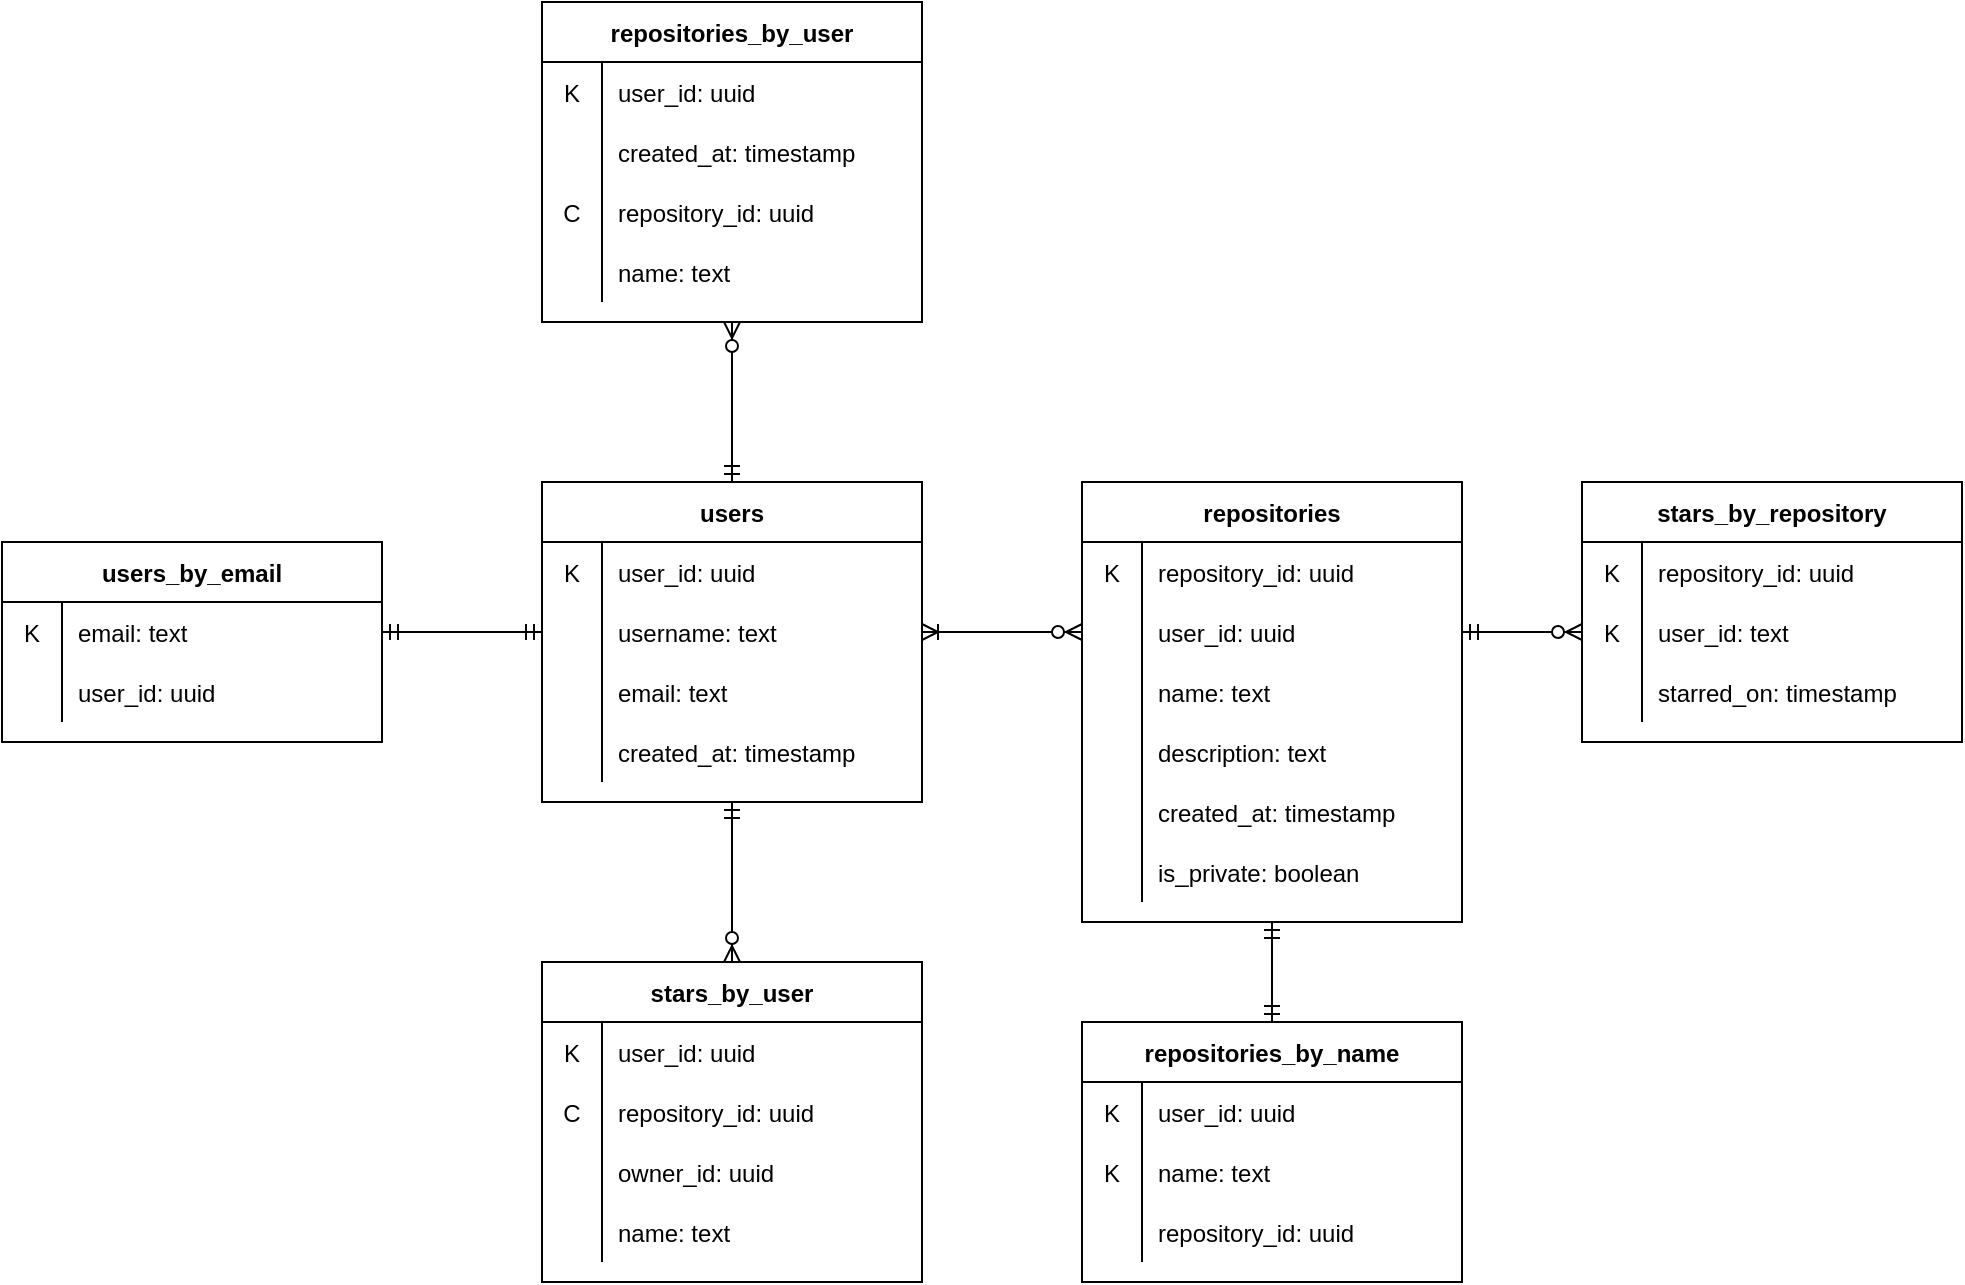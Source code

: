 <mxfile version="22.0.8" type="device">
  <diagram id="R2lEEEUBdFMjLlhIrx00" name="Page-1">
    <mxGraphModel dx="1823" dy="2083" grid="1" gridSize="10" guides="1" tooltips="1" connect="1" arrows="1" fold="1" page="1" pageScale="1" pageWidth="850" pageHeight="1100" math="0" shadow="0" extFonts="Permanent Marker^https://fonts.googleapis.com/css?family=Permanent+Marker">
      <root>
        <mxCell id="0" />
        <mxCell id="1" parent="0" />
        <mxCell id="1w0bizZVUfSfUxoxZT3k-215" value="users" style="shape=table;startSize=30;container=1;collapsible=1;childLayout=tableLayout;fixedRows=1;rowLines=0;fontStyle=1;align=center;resizeLast=1;" parent="1" vertex="1">
          <mxGeometry x="850" y="-760" width="190" height="160" as="geometry" />
        </mxCell>
        <mxCell id="1w0bizZVUfSfUxoxZT3k-219" value="" style="shape=partialRectangle;collapsible=0;dropTarget=0;pointerEvents=0;fillColor=none;points=[[0,0.5],[1,0.5]];portConstraint=eastwest;top=0;left=0;right=0;bottom=0;" parent="1w0bizZVUfSfUxoxZT3k-215" vertex="1">
          <mxGeometry y="30" width="190" height="30" as="geometry" />
        </mxCell>
        <mxCell id="1w0bizZVUfSfUxoxZT3k-220" value="K" style="shape=partialRectangle;overflow=hidden;connectable=0;fillColor=none;top=0;left=0;bottom=0;right=0;" parent="1w0bizZVUfSfUxoxZT3k-219" vertex="1">
          <mxGeometry width="30" height="30" as="geometry">
            <mxRectangle width="30" height="30" as="alternateBounds" />
          </mxGeometry>
        </mxCell>
        <mxCell id="1w0bizZVUfSfUxoxZT3k-221" value="user_id: uuid" style="shape=partialRectangle;overflow=hidden;connectable=0;fillColor=none;top=0;left=0;bottom=0;right=0;align=left;spacingLeft=6;" parent="1w0bizZVUfSfUxoxZT3k-219" vertex="1">
          <mxGeometry x="30" width="160" height="30" as="geometry">
            <mxRectangle width="160" height="30" as="alternateBounds" />
          </mxGeometry>
        </mxCell>
        <mxCell id="1w0bizZVUfSfUxoxZT3k-244" value="" style="shape=partialRectangle;collapsible=0;dropTarget=0;pointerEvents=0;fillColor=none;points=[[0,0.5],[1,0.5]];portConstraint=eastwest;top=0;left=0;right=0;bottom=0;" parent="1w0bizZVUfSfUxoxZT3k-215" vertex="1">
          <mxGeometry y="60" width="190" height="30" as="geometry" />
        </mxCell>
        <mxCell id="1w0bizZVUfSfUxoxZT3k-245" value="" style="shape=partialRectangle;overflow=hidden;connectable=0;fillColor=none;top=0;left=0;bottom=0;right=0;" parent="1w0bizZVUfSfUxoxZT3k-244" vertex="1">
          <mxGeometry width="30" height="30" as="geometry">
            <mxRectangle width="30" height="30" as="alternateBounds" />
          </mxGeometry>
        </mxCell>
        <mxCell id="1w0bizZVUfSfUxoxZT3k-246" value="username: text" style="shape=partialRectangle;overflow=hidden;connectable=0;fillColor=none;top=0;left=0;bottom=0;right=0;align=left;spacingLeft=6;" parent="1w0bizZVUfSfUxoxZT3k-244" vertex="1">
          <mxGeometry x="30" width="160" height="30" as="geometry">
            <mxRectangle width="160" height="30" as="alternateBounds" />
          </mxGeometry>
        </mxCell>
        <mxCell id="1w0bizZVUfSfUxoxZT3k-222" value="" style="shape=partialRectangle;collapsible=0;dropTarget=0;pointerEvents=0;fillColor=none;points=[[0,0.5],[1,0.5]];portConstraint=eastwest;top=0;left=0;right=0;bottom=0;" parent="1w0bizZVUfSfUxoxZT3k-215" vertex="1">
          <mxGeometry y="90" width="190" height="30" as="geometry" />
        </mxCell>
        <mxCell id="1w0bizZVUfSfUxoxZT3k-223" value="" style="shape=partialRectangle;overflow=hidden;connectable=0;fillColor=none;top=0;left=0;bottom=0;right=0;" parent="1w0bizZVUfSfUxoxZT3k-222" vertex="1">
          <mxGeometry width="30" height="30" as="geometry">
            <mxRectangle width="30" height="30" as="alternateBounds" />
          </mxGeometry>
        </mxCell>
        <mxCell id="1w0bizZVUfSfUxoxZT3k-224" value="email: text" style="shape=partialRectangle;overflow=hidden;connectable=0;fillColor=none;top=0;left=0;bottom=0;right=0;align=left;spacingLeft=6;" parent="1w0bizZVUfSfUxoxZT3k-222" vertex="1">
          <mxGeometry x="30" width="160" height="30" as="geometry">
            <mxRectangle width="160" height="30" as="alternateBounds" />
          </mxGeometry>
        </mxCell>
        <mxCell id="1w0bizZVUfSfUxoxZT3k-225" value="" style="shape=partialRectangle;collapsible=0;dropTarget=0;pointerEvents=0;fillColor=none;points=[[0,0.5],[1,0.5]];portConstraint=eastwest;top=0;left=0;right=0;bottom=0;" parent="1w0bizZVUfSfUxoxZT3k-215" vertex="1">
          <mxGeometry y="120" width="190" height="30" as="geometry" />
        </mxCell>
        <mxCell id="1w0bizZVUfSfUxoxZT3k-226" value="" style="shape=partialRectangle;overflow=hidden;connectable=0;fillColor=none;top=0;left=0;bottom=0;right=0;" parent="1w0bizZVUfSfUxoxZT3k-225" vertex="1">
          <mxGeometry width="30" height="30" as="geometry">
            <mxRectangle width="30" height="30" as="alternateBounds" />
          </mxGeometry>
        </mxCell>
        <mxCell id="1w0bizZVUfSfUxoxZT3k-227" value="created_at: timestamp" style="shape=partialRectangle;overflow=hidden;connectable=0;fillColor=none;top=0;left=0;bottom=0;right=0;align=left;spacingLeft=6;" parent="1w0bizZVUfSfUxoxZT3k-225" vertex="1">
          <mxGeometry x="30" width="160" height="30" as="geometry">
            <mxRectangle width="160" height="30" as="alternateBounds" />
          </mxGeometry>
        </mxCell>
        <mxCell id="1w0bizZVUfSfUxoxZT3k-247" value="stars_by_user" style="shape=table;startSize=30;container=1;collapsible=1;childLayout=tableLayout;fixedRows=1;rowLines=0;fontStyle=1;align=center;resizeLast=1;" parent="1" vertex="1">
          <mxGeometry x="850" y="-520" width="190" height="160" as="geometry" />
        </mxCell>
        <mxCell id="1w0bizZVUfSfUxoxZT3k-248" value="" style="shape=partialRectangle;collapsible=0;dropTarget=0;pointerEvents=0;fillColor=none;points=[[0,0.5],[1,0.5]];portConstraint=eastwest;top=0;left=0;right=0;bottom=0;" parent="1w0bizZVUfSfUxoxZT3k-247" vertex="1">
          <mxGeometry y="30" width="190" height="30" as="geometry" />
        </mxCell>
        <mxCell id="1w0bizZVUfSfUxoxZT3k-249" value="K" style="shape=partialRectangle;overflow=hidden;connectable=0;fillColor=none;top=0;left=0;bottom=0;right=0;" parent="1w0bizZVUfSfUxoxZT3k-248" vertex="1">
          <mxGeometry width="30" height="30" as="geometry">
            <mxRectangle width="30" height="30" as="alternateBounds" />
          </mxGeometry>
        </mxCell>
        <mxCell id="1w0bizZVUfSfUxoxZT3k-250" value="user_id: uuid" style="shape=partialRectangle;overflow=hidden;connectable=0;fillColor=none;top=0;left=0;bottom=0;right=0;align=left;spacingLeft=6;" parent="1w0bizZVUfSfUxoxZT3k-248" vertex="1">
          <mxGeometry x="30" width="160" height="30" as="geometry">
            <mxRectangle width="160" height="30" as="alternateBounds" />
          </mxGeometry>
        </mxCell>
        <mxCell id="1w0bizZVUfSfUxoxZT3k-251" value="" style="shape=partialRectangle;collapsible=0;dropTarget=0;pointerEvents=0;fillColor=none;points=[[0,0.5],[1,0.5]];portConstraint=eastwest;top=0;left=0;right=0;bottom=0;" parent="1w0bizZVUfSfUxoxZT3k-247" vertex="1">
          <mxGeometry y="60" width="190" height="30" as="geometry" />
        </mxCell>
        <mxCell id="1w0bizZVUfSfUxoxZT3k-252" value="C" style="shape=partialRectangle;overflow=hidden;connectable=0;fillColor=none;top=0;left=0;bottom=0;right=0;" parent="1w0bizZVUfSfUxoxZT3k-251" vertex="1">
          <mxGeometry width="30" height="30" as="geometry">
            <mxRectangle width="30" height="30" as="alternateBounds" />
          </mxGeometry>
        </mxCell>
        <mxCell id="1w0bizZVUfSfUxoxZT3k-253" value="repository_id: uuid" style="shape=partialRectangle;overflow=hidden;connectable=0;fillColor=none;top=0;left=0;bottom=0;right=0;align=left;spacingLeft=6;" parent="1w0bizZVUfSfUxoxZT3k-251" vertex="1">
          <mxGeometry x="30" width="160" height="30" as="geometry">
            <mxRectangle width="160" height="30" as="alternateBounds" />
          </mxGeometry>
        </mxCell>
        <mxCell id="1w0bizZVUfSfUxoxZT3k-254" value="" style="shape=partialRectangle;collapsible=0;dropTarget=0;pointerEvents=0;fillColor=none;points=[[0,0.5],[1,0.5]];portConstraint=eastwest;top=0;left=0;right=0;bottom=0;" parent="1w0bizZVUfSfUxoxZT3k-247" vertex="1">
          <mxGeometry y="90" width="190" height="30" as="geometry" />
        </mxCell>
        <mxCell id="1w0bizZVUfSfUxoxZT3k-255" value="" style="shape=partialRectangle;overflow=hidden;connectable=0;fillColor=none;top=0;left=0;bottom=0;right=0;" parent="1w0bizZVUfSfUxoxZT3k-254" vertex="1">
          <mxGeometry width="30" height="30" as="geometry">
            <mxRectangle width="30" height="30" as="alternateBounds" />
          </mxGeometry>
        </mxCell>
        <mxCell id="1w0bizZVUfSfUxoxZT3k-256" value="owner_id: uuid" style="shape=partialRectangle;overflow=hidden;connectable=0;fillColor=none;top=0;left=0;bottom=0;right=0;align=left;spacingLeft=6;" parent="1w0bizZVUfSfUxoxZT3k-254" vertex="1">
          <mxGeometry x="30" width="160" height="30" as="geometry">
            <mxRectangle width="160" height="30" as="alternateBounds" />
          </mxGeometry>
        </mxCell>
        <mxCell id="1w0bizZVUfSfUxoxZT3k-257" value="" style="shape=partialRectangle;collapsible=0;dropTarget=0;pointerEvents=0;fillColor=none;points=[[0,0.5],[1,0.5]];portConstraint=eastwest;top=0;left=0;right=0;bottom=0;" parent="1w0bizZVUfSfUxoxZT3k-247" vertex="1">
          <mxGeometry y="120" width="190" height="30" as="geometry" />
        </mxCell>
        <mxCell id="1w0bizZVUfSfUxoxZT3k-258" value="" style="shape=partialRectangle;overflow=hidden;connectable=0;fillColor=none;top=0;left=0;bottom=0;right=0;" parent="1w0bizZVUfSfUxoxZT3k-257" vertex="1">
          <mxGeometry width="30" height="30" as="geometry">
            <mxRectangle width="30" height="30" as="alternateBounds" />
          </mxGeometry>
        </mxCell>
        <mxCell id="1w0bizZVUfSfUxoxZT3k-259" value="name: text" style="shape=partialRectangle;overflow=hidden;connectable=0;fillColor=none;top=0;left=0;bottom=0;right=0;align=left;spacingLeft=6;" parent="1w0bizZVUfSfUxoxZT3k-257" vertex="1">
          <mxGeometry x="30" width="160" height="30" as="geometry">
            <mxRectangle width="160" height="30" as="alternateBounds" />
          </mxGeometry>
        </mxCell>
        <mxCell id="1w0bizZVUfSfUxoxZT3k-260" value="repositories_by_user" style="shape=table;startSize=30;container=1;collapsible=1;childLayout=tableLayout;fixedRows=1;rowLines=0;fontStyle=1;align=center;resizeLast=1;" parent="1" vertex="1">
          <mxGeometry x="850" y="-1000" width="190" height="160" as="geometry" />
        </mxCell>
        <mxCell id="1w0bizZVUfSfUxoxZT3k-261" value="" style="shape=partialRectangle;collapsible=0;dropTarget=0;pointerEvents=0;fillColor=none;points=[[0,0.5],[1,0.5]];portConstraint=eastwest;top=0;left=0;right=0;bottom=0;" parent="1w0bizZVUfSfUxoxZT3k-260" vertex="1">
          <mxGeometry y="30" width="190" height="30" as="geometry" />
        </mxCell>
        <mxCell id="1w0bizZVUfSfUxoxZT3k-262" value="K" style="shape=partialRectangle;overflow=hidden;connectable=0;fillColor=none;top=0;left=0;bottom=0;right=0;" parent="1w0bizZVUfSfUxoxZT3k-261" vertex="1">
          <mxGeometry width="30" height="30" as="geometry">
            <mxRectangle width="30" height="30" as="alternateBounds" />
          </mxGeometry>
        </mxCell>
        <mxCell id="1w0bizZVUfSfUxoxZT3k-263" value="user_id: uuid" style="shape=partialRectangle;overflow=hidden;connectable=0;fillColor=none;top=0;left=0;bottom=0;right=0;align=left;spacingLeft=6;" parent="1w0bizZVUfSfUxoxZT3k-261" vertex="1">
          <mxGeometry x="30" width="160" height="30" as="geometry">
            <mxRectangle width="160" height="30" as="alternateBounds" />
          </mxGeometry>
        </mxCell>
        <mxCell id="1w0bizZVUfSfUxoxZT3k-264" value="" style="shape=partialRectangle;collapsible=0;dropTarget=0;pointerEvents=0;fillColor=none;points=[[0,0.5],[1,0.5]];portConstraint=eastwest;top=0;left=0;right=0;bottom=0;" parent="1w0bizZVUfSfUxoxZT3k-260" vertex="1">
          <mxGeometry y="60" width="190" height="30" as="geometry" />
        </mxCell>
        <mxCell id="1w0bizZVUfSfUxoxZT3k-265" value="" style="shape=partialRectangle;overflow=hidden;connectable=0;fillColor=none;top=0;left=0;bottom=0;right=0;" parent="1w0bizZVUfSfUxoxZT3k-264" vertex="1">
          <mxGeometry width="30" height="30" as="geometry">
            <mxRectangle width="30" height="30" as="alternateBounds" />
          </mxGeometry>
        </mxCell>
        <mxCell id="1w0bizZVUfSfUxoxZT3k-266" value="created_at: timestamp" style="shape=partialRectangle;overflow=hidden;connectable=0;fillColor=none;top=0;left=0;bottom=0;right=0;align=left;spacingLeft=6;" parent="1w0bizZVUfSfUxoxZT3k-264" vertex="1">
          <mxGeometry x="30" width="160" height="30" as="geometry">
            <mxRectangle width="160" height="30" as="alternateBounds" />
          </mxGeometry>
        </mxCell>
        <mxCell id="1w0bizZVUfSfUxoxZT3k-267" value="" style="shape=partialRectangle;collapsible=0;dropTarget=0;pointerEvents=0;fillColor=none;points=[[0,0.5],[1,0.5]];portConstraint=eastwest;top=0;left=0;right=0;bottom=0;" parent="1w0bizZVUfSfUxoxZT3k-260" vertex="1">
          <mxGeometry y="90" width="190" height="30" as="geometry" />
        </mxCell>
        <mxCell id="1w0bizZVUfSfUxoxZT3k-268" value="C" style="shape=partialRectangle;overflow=hidden;connectable=0;fillColor=none;top=0;left=0;bottom=0;right=0;" parent="1w0bizZVUfSfUxoxZT3k-267" vertex="1">
          <mxGeometry width="30" height="30" as="geometry">
            <mxRectangle width="30" height="30" as="alternateBounds" />
          </mxGeometry>
        </mxCell>
        <mxCell id="1w0bizZVUfSfUxoxZT3k-269" value="repository_id: uuid" style="shape=partialRectangle;overflow=hidden;connectable=0;fillColor=none;top=0;left=0;bottom=0;right=0;align=left;spacingLeft=6;" parent="1w0bizZVUfSfUxoxZT3k-267" vertex="1">
          <mxGeometry x="30" width="160" height="30" as="geometry">
            <mxRectangle width="160" height="30" as="alternateBounds" />
          </mxGeometry>
        </mxCell>
        <mxCell id="1w0bizZVUfSfUxoxZT3k-270" value="" style="shape=partialRectangle;collapsible=0;dropTarget=0;pointerEvents=0;fillColor=none;points=[[0,0.5],[1,0.5]];portConstraint=eastwest;top=0;left=0;right=0;bottom=0;" parent="1w0bizZVUfSfUxoxZT3k-260" vertex="1">
          <mxGeometry y="120" width="190" height="30" as="geometry" />
        </mxCell>
        <mxCell id="1w0bizZVUfSfUxoxZT3k-271" value="" style="shape=partialRectangle;overflow=hidden;connectable=0;fillColor=none;top=0;left=0;bottom=0;right=0;" parent="1w0bizZVUfSfUxoxZT3k-270" vertex="1">
          <mxGeometry width="30" height="30" as="geometry">
            <mxRectangle width="30" height="30" as="alternateBounds" />
          </mxGeometry>
        </mxCell>
        <mxCell id="1w0bizZVUfSfUxoxZT3k-272" value="name: text" style="shape=partialRectangle;overflow=hidden;connectable=0;fillColor=none;top=0;left=0;bottom=0;right=0;align=left;spacingLeft=6;" parent="1w0bizZVUfSfUxoxZT3k-270" vertex="1">
          <mxGeometry x="30" width="160" height="30" as="geometry">
            <mxRectangle width="160" height="30" as="alternateBounds" />
          </mxGeometry>
        </mxCell>
        <mxCell id="1w0bizZVUfSfUxoxZT3k-273" value="repositories" style="shape=table;startSize=30;container=1;collapsible=1;childLayout=tableLayout;fixedRows=1;rowLines=0;fontStyle=1;align=center;resizeLast=1;" parent="1" vertex="1">
          <mxGeometry x="1120" y="-760" width="190" height="220" as="geometry" />
        </mxCell>
        <mxCell id="1w0bizZVUfSfUxoxZT3k-274" value="" style="shape=partialRectangle;collapsible=0;dropTarget=0;pointerEvents=0;fillColor=none;points=[[0,0.5],[1,0.5]];portConstraint=eastwest;top=0;left=0;right=0;bottom=0;" parent="1w0bizZVUfSfUxoxZT3k-273" vertex="1">
          <mxGeometry y="30" width="190" height="30" as="geometry" />
        </mxCell>
        <mxCell id="1w0bizZVUfSfUxoxZT3k-275" value="K" style="shape=partialRectangle;overflow=hidden;connectable=0;fillColor=none;top=0;left=0;bottom=0;right=0;" parent="1w0bizZVUfSfUxoxZT3k-274" vertex="1">
          <mxGeometry width="30" height="30" as="geometry">
            <mxRectangle width="30" height="30" as="alternateBounds" />
          </mxGeometry>
        </mxCell>
        <mxCell id="1w0bizZVUfSfUxoxZT3k-276" value="repository_id: uuid" style="shape=partialRectangle;overflow=hidden;connectable=0;fillColor=none;top=0;left=0;bottom=0;right=0;align=left;spacingLeft=6;" parent="1w0bizZVUfSfUxoxZT3k-274" vertex="1">
          <mxGeometry x="30" width="160" height="30" as="geometry">
            <mxRectangle width="160" height="30" as="alternateBounds" />
          </mxGeometry>
        </mxCell>
        <mxCell id="1w0bizZVUfSfUxoxZT3k-277" value="" style="shape=partialRectangle;collapsible=0;dropTarget=0;pointerEvents=0;fillColor=none;points=[[0,0.5],[1,0.5]];portConstraint=eastwest;top=0;left=0;right=0;bottom=0;" parent="1w0bizZVUfSfUxoxZT3k-273" vertex="1">
          <mxGeometry y="60" width="190" height="30" as="geometry" />
        </mxCell>
        <mxCell id="1w0bizZVUfSfUxoxZT3k-278" value="" style="shape=partialRectangle;overflow=hidden;connectable=0;fillColor=none;top=0;left=0;bottom=0;right=0;" parent="1w0bizZVUfSfUxoxZT3k-277" vertex="1">
          <mxGeometry width="30" height="30" as="geometry">
            <mxRectangle width="30" height="30" as="alternateBounds" />
          </mxGeometry>
        </mxCell>
        <mxCell id="1w0bizZVUfSfUxoxZT3k-279" value="user_id: uuid" style="shape=partialRectangle;overflow=hidden;connectable=0;fillColor=none;top=0;left=0;bottom=0;right=0;align=left;spacingLeft=6;" parent="1w0bizZVUfSfUxoxZT3k-277" vertex="1">
          <mxGeometry x="30" width="160" height="30" as="geometry">
            <mxRectangle width="160" height="30" as="alternateBounds" />
          </mxGeometry>
        </mxCell>
        <mxCell id="1w0bizZVUfSfUxoxZT3k-280" value="" style="shape=partialRectangle;collapsible=0;dropTarget=0;pointerEvents=0;fillColor=none;points=[[0,0.5],[1,0.5]];portConstraint=eastwest;top=0;left=0;right=0;bottom=0;" parent="1w0bizZVUfSfUxoxZT3k-273" vertex="1">
          <mxGeometry y="90" width="190" height="30" as="geometry" />
        </mxCell>
        <mxCell id="1w0bizZVUfSfUxoxZT3k-281" value="" style="shape=partialRectangle;overflow=hidden;connectable=0;fillColor=none;top=0;left=0;bottom=0;right=0;" parent="1w0bizZVUfSfUxoxZT3k-280" vertex="1">
          <mxGeometry width="30" height="30" as="geometry">
            <mxRectangle width="30" height="30" as="alternateBounds" />
          </mxGeometry>
        </mxCell>
        <mxCell id="1w0bizZVUfSfUxoxZT3k-282" value="name: text" style="shape=partialRectangle;overflow=hidden;connectable=0;fillColor=none;top=0;left=0;bottom=0;right=0;align=left;spacingLeft=6;" parent="1w0bizZVUfSfUxoxZT3k-280" vertex="1">
          <mxGeometry x="30" width="160" height="30" as="geometry">
            <mxRectangle width="160" height="30" as="alternateBounds" />
          </mxGeometry>
        </mxCell>
        <mxCell id="1w0bizZVUfSfUxoxZT3k-283" value="" style="shape=partialRectangle;collapsible=0;dropTarget=0;pointerEvents=0;fillColor=none;points=[[0,0.5],[1,0.5]];portConstraint=eastwest;top=0;left=0;right=0;bottom=0;" parent="1w0bizZVUfSfUxoxZT3k-273" vertex="1">
          <mxGeometry y="120" width="190" height="30" as="geometry" />
        </mxCell>
        <mxCell id="1w0bizZVUfSfUxoxZT3k-284" value="" style="shape=partialRectangle;overflow=hidden;connectable=0;fillColor=none;top=0;left=0;bottom=0;right=0;" parent="1w0bizZVUfSfUxoxZT3k-283" vertex="1">
          <mxGeometry width="30" height="30" as="geometry">
            <mxRectangle width="30" height="30" as="alternateBounds" />
          </mxGeometry>
        </mxCell>
        <mxCell id="1w0bizZVUfSfUxoxZT3k-285" value="description: text" style="shape=partialRectangle;overflow=hidden;connectable=0;fillColor=none;top=0;left=0;bottom=0;right=0;align=left;spacingLeft=6;" parent="1w0bizZVUfSfUxoxZT3k-283" vertex="1">
          <mxGeometry x="30" width="160" height="30" as="geometry">
            <mxRectangle width="160" height="30" as="alternateBounds" />
          </mxGeometry>
        </mxCell>
        <mxCell id="1w0bizZVUfSfUxoxZT3k-289" value="" style="shape=partialRectangle;collapsible=0;dropTarget=0;pointerEvents=0;fillColor=none;points=[[0,0.5],[1,0.5]];portConstraint=eastwest;top=0;left=0;right=0;bottom=0;" parent="1w0bizZVUfSfUxoxZT3k-273" vertex="1">
          <mxGeometry y="150" width="190" height="30" as="geometry" />
        </mxCell>
        <mxCell id="1w0bizZVUfSfUxoxZT3k-290" value="" style="shape=partialRectangle;overflow=hidden;connectable=0;fillColor=none;top=0;left=0;bottom=0;right=0;" parent="1w0bizZVUfSfUxoxZT3k-289" vertex="1">
          <mxGeometry width="30" height="30" as="geometry">
            <mxRectangle width="30" height="30" as="alternateBounds" />
          </mxGeometry>
        </mxCell>
        <mxCell id="1w0bizZVUfSfUxoxZT3k-291" value="created_at: timestamp" style="shape=partialRectangle;overflow=hidden;connectable=0;fillColor=none;top=0;left=0;bottom=0;right=0;align=left;spacingLeft=6;" parent="1w0bizZVUfSfUxoxZT3k-289" vertex="1">
          <mxGeometry x="30" width="160" height="30" as="geometry">
            <mxRectangle width="160" height="30" as="alternateBounds" />
          </mxGeometry>
        </mxCell>
        <mxCell id="1w0bizZVUfSfUxoxZT3k-292" value="" style="shape=partialRectangle;collapsible=0;dropTarget=0;pointerEvents=0;fillColor=none;points=[[0,0.5],[1,0.5]];portConstraint=eastwest;top=0;left=0;right=0;bottom=0;" parent="1w0bizZVUfSfUxoxZT3k-273" vertex="1">
          <mxGeometry y="180" width="190" height="30" as="geometry" />
        </mxCell>
        <mxCell id="1w0bizZVUfSfUxoxZT3k-293" value="" style="shape=partialRectangle;overflow=hidden;connectable=0;fillColor=none;top=0;left=0;bottom=0;right=0;" parent="1w0bizZVUfSfUxoxZT3k-292" vertex="1">
          <mxGeometry width="30" height="30" as="geometry">
            <mxRectangle width="30" height="30" as="alternateBounds" />
          </mxGeometry>
        </mxCell>
        <mxCell id="1w0bizZVUfSfUxoxZT3k-294" value="is_private: boolean" style="shape=partialRectangle;overflow=hidden;connectable=0;fillColor=none;top=0;left=0;bottom=0;right=0;align=left;spacingLeft=6;" parent="1w0bizZVUfSfUxoxZT3k-292" vertex="1">
          <mxGeometry x="30" width="160" height="30" as="geometry">
            <mxRectangle width="160" height="30" as="alternateBounds" />
          </mxGeometry>
        </mxCell>
        <mxCell id="1w0bizZVUfSfUxoxZT3k-336" value="" style="fontSize=12;html=1;endArrow=ERzeroToMany;startArrow=ERmandOne;rounded=1;entryX=0.5;entryY=1;entryDx=0;entryDy=0;exitX=0.5;exitY=0;exitDx=0;exitDy=0;textDirection=rtl;" parent="1" source="1w0bizZVUfSfUxoxZT3k-215" target="1w0bizZVUfSfUxoxZT3k-260" edge="1">
          <mxGeometry width="100" height="100" relative="1" as="geometry">
            <mxPoint x="890" y="-760" as="sourcePoint" />
            <mxPoint x="770" y="-940" as="targetPoint" />
          </mxGeometry>
        </mxCell>
        <mxCell id="1w0bizZVUfSfUxoxZT3k-337" value="" style="fontSize=12;html=1;endArrow=ERzeroToMany;startArrow=ERmandOne;rounded=0;exitX=0.5;exitY=1;exitDx=0;exitDy=0;entryX=0.5;entryY=0;entryDx=0;entryDy=0;" parent="1" source="1w0bizZVUfSfUxoxZT3k-215" target="1w0bizZVUfSfUxoxZT3k-247" edge="1">
          <mxGeometry width="100" height="100" relative="1" as="geometry">
            <mxPoint x="1220" y="-760" as="sourcePoint" />
            <mxPoint x="1320" y="-860" as="targetPoint" />
          </mxGeometry>
        </mxCell>
        <mxCell id="g7kqqyjJmbIy-kEK74SO-1" value="stars_by_repository" style="shape=table;startSize=30;container=1;collapsible=1;childLayout=tableLayout;fixedRows=1;rowLines=0;fontStyle=1;align=center;resizeLast=1;" parent="1" vertex="1">
          <mxGeometry x="1370" y="-760" width="190" height="130" as="geometry" />
        </mxCell>
        <mxCell id="g7kqqyjJmbIy-kEK74SO-2" value="" style="shape=partialRectangle;collapsible=0;dropTarget=0;pointerEvents=0;fillColor=none;points=[[0,0.5],[1,0.5]];portConstraint=eastwest;top=0;left=0;right=0;bottom=0;" parent="g7kqqyjJmbIy-kEK74SO-1" vertex="1">
          <mxGeometry y="30" width="190" height="30" as="geometry" />
        </mxCell>
        <mxCell id="g7kqqyjJmbIy-kEK74SO-3" value="K" style="shape=partialRectangle;overflow=hidden;connectable=0;fillColor=none;top=0;left=0;bottom=0;right=0;" parent="g7kqqyjJmbIy-kEK74SO-2" vertex="1">
          <mxGeometry width="30" height="30" as="geometry">
            <mxRectangle width="30" height="30" as="alternateBounds" />
          </mxGeometry>
        </mxCell>
        <mxCell id="g7kqqyjJmbIy-kEK74SO-4" value="repository_id: uuid" style="shape=partialRectangle;overflow=hidden;connectable=0;fillColor=none;top=0;left=0;bottom=0;right=0;align=left;spacingLeft=6;" parent="g7kqqyjJmbIy-kEK74SO-2" vertex="1">
          <mxGeometry x="30" width="160" height="30" as="geometry">
            <mxRectangle width="160" height="30" as="alternateBounds" />
          </mxGeometry>
        </mxCell>
        <mxCell id="g7kqqyjJmbIy-kEK74SO-5" value="" style="shape=partialRectangle;collapsible=0;dropTarget=0;pointerEvents=0;fillColor=none;points=[[0,0.5],[1,0.5]];portConstraint=eastwest;top=0;left=0;right=0;bottom=0;" parent="g7kqqyjJmbIy-kEK74SO-1" vertex="1">
          <mxGeometry y="60" width="190" height="30" as="geometry" />
        </mxCell>
        <mxCell id="g7kqqyjJmbIy-kEK74SO-6" value="K" style="shape=partialRectangle;overflow=hidden;connectable=0;fillColor=none;top=0;left=0;bottom=0;right=0;" parent="g7kqqyjJmbIy-kEK74SO-5" vertex="1">
          <mxGeometry width="30" height="30" as="geometry">
            <mxRectangle width="30" height="30" as="alternateBounds" />
          </mxGeometry>
        </mxCell>
        <mxCell id="g7kqqyjJmbIy-kEK74SO-7" value="user_id: text" style="shape=partialRectangle;overflow=hidden;connectable=0;fillColor=none;top=0;left=0;bottom=0;right=0;align=left;spacingLeft=6;" parent="g7kqqyjJmbIy-kEK74SO-5" vertex="1">
          <mxGeometry x="30" width="160" height="30" as="geometry">
            <mxRectangle width="160" height="30" as="alternateBounds" />
          </mxGeometry>
        </mxCell>
        <mxCell id="g7kqqyjJmbIy-kEK74SO-8" value="" style="shape=partialRectangle;collapsible=0;dropTarget=0;pointerEvents=0;fillColor=none;points=[[0,0.5],[1,0.5]];portConstraint=eastwest;top=0;left=0;right=0;bottom=0;" parent="g7kqqyjJmbIy-kEK74SO-1" vertex="1">
          <mxGeometry y="90" width="190" height="30" as="geometry" />
        </mxCell>
        <mxCell id="g7kqqyjJmbIy-kEK74SO-9" value="" style="shape=partialRectangle;overflow=hidden;connectable=0;fillColor=none;top=0;left=0;bottom=0;right=0;" parent="g7kqqyjJmbIy-kEK74SO-8" vertex="1">
          <mxGeometry width="30" height="30" as="geometry">
            <mxRectangle width="30" height="30" as="alternateBounds" />
          </mxGeometry>
        </mxCell>
        <mxCell id="g7kqqyjJmbIy-kEK74SO-10" value="starred_on: timestamp" style="shape=partialRectangle;overflow=hidden;connectable=0;fillColor=none;top=0;left=0;bottom=0;right=0;align=left;spacingLeft=6;" parent="g7kqqyjJmbIy-kEK74SO-8" vertex="1">
          <mxGeometry x="30" width="160" height="30" as="geometry">
            <mxRectangle width="160" height="30" as="alternateBounds" />
          </mxGeometry>
        </mxCell>
        <mxCell id="g7kqqyjJmbIy-kEK74SO-14" value="repositories_by_name" style="shape=table;startSize=30;container=1;collapsible=1;childLayout=tableLayout;fixedRows=1;rowLines=0;fontStyle=1;align=center;resizeLast=1;" parent="1" vertex="1">
          <mxGeometry x="1120" y="-490" width="190" height="130" as="geometry" />
        </mxCell>
        <mxCell id="g7kqqyjJmbIy-kEK74SO-15" value="" style="shape=partialRectangle;collapsible=0;dropTarget=0;pointerEvents=0;fillColor=none;points=[[0,0.5],[1,0.5]];portConstraint=eastwest;top=0;left=0;right=0;bottom=0;" parent="g7kqqyjJmbIy-kEK74SO-14" vertex="1">
          <mxGeometry y="30" width="190" height="30" as="geometry" />
        </mxCell>
        <mxCell id="g7kqqyjJmbIy-kEK74SO-16" value="K" style="shape=partialRectangle;overflow=hidden;connectable=0;fillColor=none;top=0;left=0;bottom=0;right=0;" parent="g7kqqyjJmbIy-kEK74SO-15" vertex="1">
          <mxGeometry width="30" height="30" as="geometry">
            <mxRectangle width="30" height="30" as="alternateBounds" />
          </mxGeometry>
        </mxCell>
        <mxCell id="g7kqqyjJmbIy-kEK74SO-17" value="user_id: uuid" style="shape=partialRectangle;overflow=hidden;connectable=0;fillColor=none;top=0;left=0;bottom=0;right=0;align=left;spacingLeft=6;" parent="g7kqqyjJmbIy-kEK74SO-15" vertex="1">
          <mxGeometry x="30" width="160" height="30" as="geometry">
            <mxRectangle width="160" height="30" as="alternateBounds" />
          </mxGeometry>
        </mxCell>
        <mxCell id="g7kqqyjJmbIy-kEK74SO-18" value="" style="shape=partialRectangle;collapsible=0;dropTarget=0;pointerEvents=0;fillColor=none;points=[[0,0.5],[1,0.5]];portConstraint=eastwest;top=0;left=0;right=0;bottom=0;" parent="g7kqqyjJmbIy-kEK74SO-14" vertex="1">
          <mxGeometry y="60" width="190" height="30" as="geometry" />
        </mxCell>
        <mxCell id="g7kqqyjJmbIy-kEK74SO-19" value="K" style="shape=partialRectangle;overflow=hidden;connectable=0;fillColor=none;top=0;left=0;bottom=0;right=0;" parent="g7kqqyjJmbIy-kEK74SO-18" vertex="1">
          <mxGeometry width="30" height="30" as="geometry">
            <mxRectangle width="30" height="30" as="alternateBounds" />
          </mxGeometry>
        </mxCell>
        <mxCell id="g7kqqyjJmbIy-kEK74SO-20" value="name: text" style="shape=partialRectangle;overflow=hidden;connectable=0;fillColor=none;top=0;left=0;bottom=0;right=0;align=left;spacingLeft=6;" parent="g7kqqyjJmbIy-kEK74SO-18" vertex="1">
          <mxGeometry x="30" width="160" height="30" as="geometry">
            <mxRectangle width="160" height="30" as="alternateBounds" />
          </mxGeometry>
        </mxCell>
        <mxCell id="g7kqqyjJmbIy-kEK74SO-21" value="" style="shape=partialRectangle;collapsible=0;dropTarget=0;pointerEvents=0;fillColor=none;points=[[0,0.5],[1,0.5]];portConstraint=eastwest;top=0;left=0;right=0;bottom=0;" parent="g7kqqyjJmbIy-kEK74SO-14" vertex="1">
          <mxGeometry y="90" width="190" height="30" as="geometry" />
        </mxCell>
        <mxCell id="g7kqqyjJmbIy-kEK74SO-22" value="" style="shape=partialRectangle;overflow=hidden;connectable=0;fillColor=none;top=0;left=0;bottom=0;right=0;" parent="g7kqqyjJmbIy-kEK74SO-21" vertex="1">
          <mxGeometry width="30" height="30" as="geometry">
            <mxRectangle width="30" height="30" as="alternateBounds" />
          </mxGeometry>
        </mxCell>
        <mxCell id="g7kqqyjJmbIy-kEK74SO-23" value="repository_id: uuid" style="shape=partialRectangle;overflow=hidden;connectable=0;fillColor=none;top=0;left=0;bottom=0;right=0;align=left;spacingLeft=6;" parent="g7kqqyjJmbIy-kEK74SO-21" vertex="1">
          <mxGeometry x="30" width="160" height="30" as="geometry">
            <mxRectangle width="160" height="30" as="alternateBounds" />
          </mxGeometry>
        </mxCell>
        <mxCell id="g7kqqyjJmbIy-kEK74SO-27" value="users_by_email" style="shape=table;startSize=30;container=1;collapsible=1;childLayout=tableLayout;fixedRows=1;rowLines=0;fontStyle=1;align=center;resizeLast=1;" parent="1" vertex="1">
          <mxGeometry x="580" y="-730" width="190" height="100" as="geometry" />
        </mxCell>
        <mxCell id="g7kqqyjJmbIy-kEK74SO-28" value="" style="shape=partialRectangle;collapsible=0;dropTarget=0;pointerEvents=0;fillColor=none;points=[[0,0.5],[1,0.5]];portConstraint=eastwest;top=0;left=0;right=0;bottom=0;" parent="g7kqqyjJmbIy-kEK74SO-27" vertex="1">
          <mxGeometry y="30" width="190" height="30" as="geometry" />
        </mxCell>
        <mxCell id="g7kqqyjJmbIy-kEK74SO-29" value="K" style="shape=partialRectangle;overflow=hidden;connectable=0;fillColor=none;top=0;left=0;bottom=0;right=0;" parent="g7kqqyjJmbIy-kEK74SO-28" vertex="1">
          <mxGeometry width="30" height="30" as="geometry">
            <mxRectangle width="30" height="30" as="alternateBounds" />
          </mxGeometry>
        </mxCell>
        <mxCell id="g7kqqyjJmbIy-kEK74SO-30" value="email: text" style="shape=partialRectangle;overflow=hidden;connectable=0;fillColor=none;top=0;left=0;bottom=0;right=0;align=left;spacingLeft=6;" parent="g7kqqyjJmbIy-kEK74SO-28" vertex="1">
          <mxGeometry x="30" width="160" height="30" as="geometry">
            <mxRectangle width="160" height="30" as="alternateBounds" />
          </mxGeometry>
        </mxCell>
        <mxCell id="g7kqqyjJmbIy-kEK74SO-31" value="" style="shape=partialRectangle;collapsible=0;dropTarget=0;pointerEvents=0;fillColor=none;points=[[0,0.5],[1,0.5]];portConstraint=eastwest;top=0;left=0;right=0;bottom=0;" parent="g7kqqyjJmbIy-kEK74SO-27" vertex="1">
          <mxGeometry y="60" width="190" height="30" as="geometry" />
        </mxCell>
        <mxCell id="g7kqqyjJmbIy-kEK74SO-32" value="" style="shape=partialRectangle;overflow=hidden;connectable=0;fillColor=none;top=0;left=0;bottom=0;right=0;" parent="g7kqqyjJmbIy-kEK74SO-31" vertex="1">
          <mxGeometry width="30" height="30" as="geometry">
            <mxRectangle width="30" height="30" as="alternateBounds" />
          </mxGeometry>
        </mxCell>
        <mxCell id="g7kqqyjJmbIy-kEK74SO-33" value="user_id: uuid" style="shape=partialRectangle;overflow=hidden;connectable=0;fillColor=none;top=0;left=0;bottom=0;right=0;align=left;spacingLeft=6;" parent="g7kqqyjJmbIy-kEK74SO-31" vertex="1">
          <mxGeometry x="30" width="160" height="30" as="geometry">
            <mxRectangle width="160" height="30" as="alternateBounds" />
          </mxGeometry>
        </mxCell>
        <mxCell id="g7kqqyjJmbIy-kEK74SO-51" value="" style="fontSize=12;html=1;endArrow=ERmandOne;startArrow=ERmandOne;rounded=0;exitX=1;exitY=0.5;exitDx=0;exitDy=0;entryX=0;entryY=0.5;entryDx=0;entryDy=0;" parent="1" source="g7kqqyjJmbIy-kEK74SO-28" target="1w0bizZVUfSfUxoxZT3k-244" edge="1">
          <mxGeometry width="100" height="100" relative="1" as="geometry">
            <mxPoint x="940" y="-660" as="sourcePoint" />
            <mxPoint x="1040" y="-760" as="targetPoint" />
          </mxGeometry>
        </mxCell>
        <mxCell id="g7kqqyjJmbIy-kEK74SO-52" value="" style="fontSize=12;html=1;endArrow=ERoneToMany;startArrow=ERzeroToMany;rounded=0;entryX=1;entryY=0.5;entryDx=0;entryDy=0;exitX=0;exitY=0.5;exitDx=0;exitDy=0;" parent="1" source="1w0bizZVUfSfUxoxZT3k-277" target="1w0bizZVUfSfUxoxZT3k-244" edge="1">
          <mxGeometry width="100" height="100" relative="1" as="geometry">
            <mxPoint x="1230" y="-620" as="sourcePoint" />
            <mxPoint x="1330" y="-720" as="targetPoint" />
          </mxGeometry>
        </mxCell>
        <mxCell id="g7kqqyjJmbIy-kEK74SO-53" value="" style="fontSize=12;html=1;endArrow=ERmandOne;startArrow=ERmandOne;rounded=0;exitX=0.5;exitY=0;exitDx=0;exitDy=0;entryX=0.5;entryY=1;entryDx=0;entryDy=0;" parent="1" source="g7kqqyjJmbIy-kEK74SO-14" target="1w0bizZVUfSfUxoxZT3k-273" edge="1">
          <mxGeometry width="100" height="100" relative="1" as="geometry">
            <mxPoint x="1230" y="-500" as="sourcePoint" />
            <mxPoint x="1330" y="-600" as="targetPoint" />
          </mxGeometry>
        </mxCell>
        <mxCell id="g7kqqyjJmbIy-kEK74SO-54" value="" style="fontSize=12;html=1;endArrow=ERzeroToMany;startArrow=ERmandOne;rounded=1;entryX=0;entryY=0.5;entryDx=0;entryDy=0;exitX=1;exitY=0.5;exitDx=0;exitDy=0;textDirection=rtl;" parent="1" source="1w0bizZVUfSfUxoxZT3k-277" target="g7kqqyjJmbIy-kEK74SO-5" edge="1">
          <mxGeometry width="100" height="100" relative="1" as="geometry">
            <mxPoint x="1320" y="-660" as="sourcePoint" />
            <mxPoint x="1320" y="-740" as="targetPoint" />
          </mxGeometry>
        </mxCell>
      </root>
    </mxGraphModel>
  </diagram>
</mxfile>
